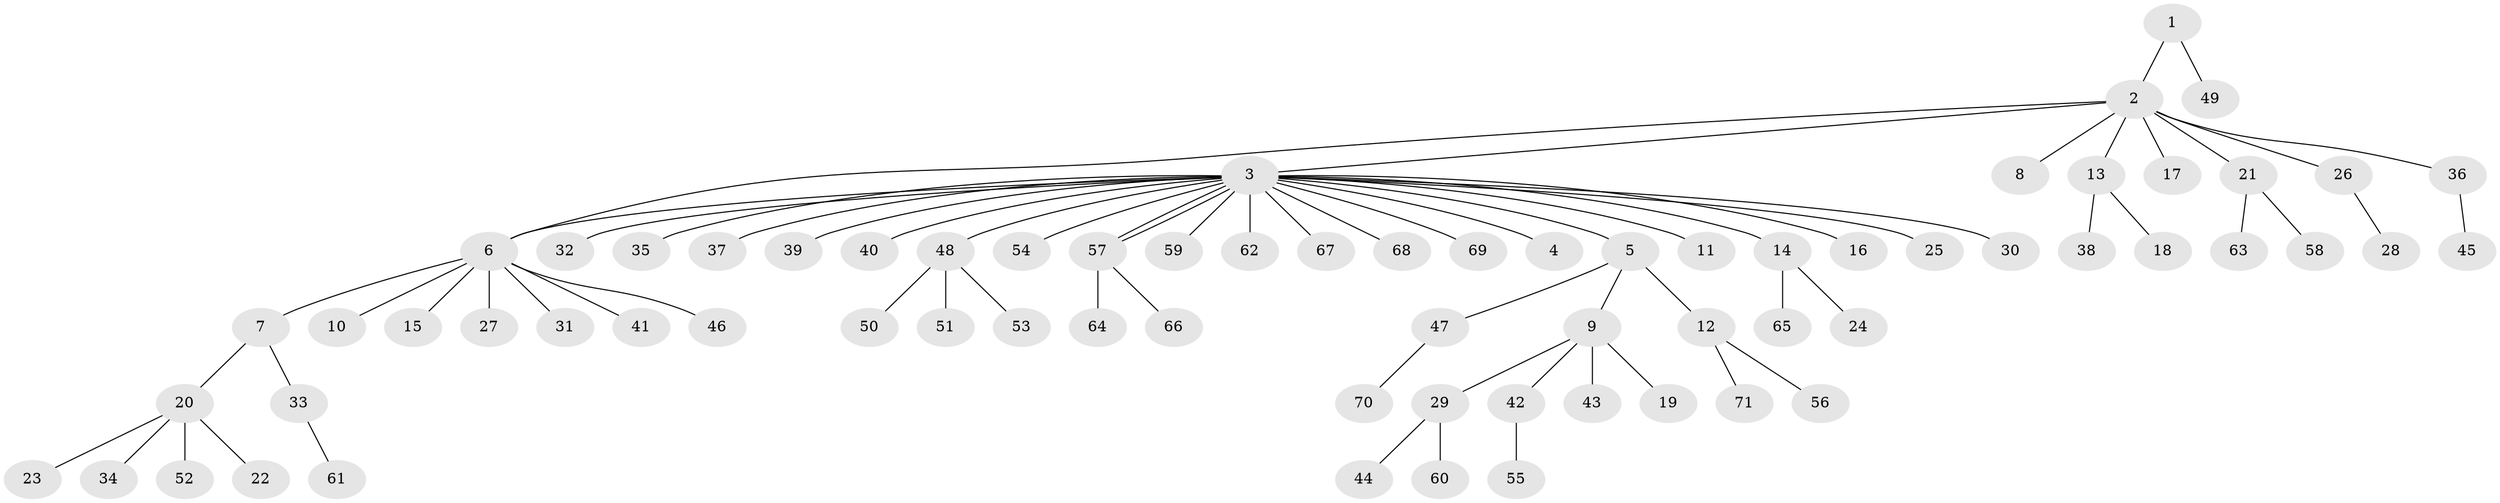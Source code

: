 // Generated by graph-tools (version 1.1) at 2025/48/03/09/25 04:48:42]
// undirected, 71 vertices, 72 edges
graph export_dot {
graph [start="1"]
  node [color=gray90,style=filled];
  1;
  2;
  3;
  4;
  5;
  6;
  7;
  8;
  9;
  10;
  11;
  12;
  13;
  14;
  15;
  16;
  17;
  18;
  19;
  20;
  21;
  22;
  23;
  24;
  25;
  26;
  27;
  28;
  29;
  30;
  31;
  32;
  33;
  34;
  35;
  36;
  37;
  38;
  39;
  40;
  41;
  42;
  43;
  44;
  45;
  46;
  47;
  48;
  49;
  50;
  51;
  52;
  53;
  54;
  55;
  56;
  57;
  58;
  59;
  60;
  61;
  62;
  63;
  64;
  65;
  66;
  67;
  68;
  69;
  70;
  71;
  1 -- 2;
  1 -- 49;
  2 -- 3;
  2 -- 6;
  2 -- 8;
  2 -- 13;
  2 -- 17;
  2 -- 21;
  2 -- 26;
  2 -- 36;
  3 -- 4;
  3 -- 5;
  3 -- 6;
  3 -- 11;
  3 -- 14;
  3 -- 16;
  3 -- 25;
  3 -- 30;
  3 -- 32;
  3 -- 35;
  3 -- 37;
  3 -- 39;
  3 -- 40;
  3 -- 48;
  3 -- 54;
  3 -- 57;
  3 -- 57;
  3 -- 59;
  3 -- 62;
  3 -- 67;
  3 -- 68;
  3 -- 69;
  5 -- 9;
  5 -- 12;
  5 -- 47;
  6 -- 7;
  6 -- 10;
  6 -- 15;
  6 -- 27;
  6 -- 31;
  6 -- 41;
  6 -- 46;
  7 -- 20;
  7 -- 33;
  9 -- 19;
  9 -- 29;
  9 -- 42;
  9 -- 43;
  12 -- 56;
  12 -- 71;
  13 -- 18;
  13 -- 38;
  14 -- 24;
  14 -- 65;
  20 -- 22;
  20 -- 23;
  20 -- 34;
  20 -- 52;
  21 -- 58;
  21 -- 63;
  26 -- 28;
  29 -- 44;
  29 -- 60;
  33 -- 61;
  36 -- 45;
  42 -- 55;
  47 -- 70;
  48 -- 50;
  48 -- 51;
  48 -- 53;
  57 -- 64;
  57 -- 66;
}
